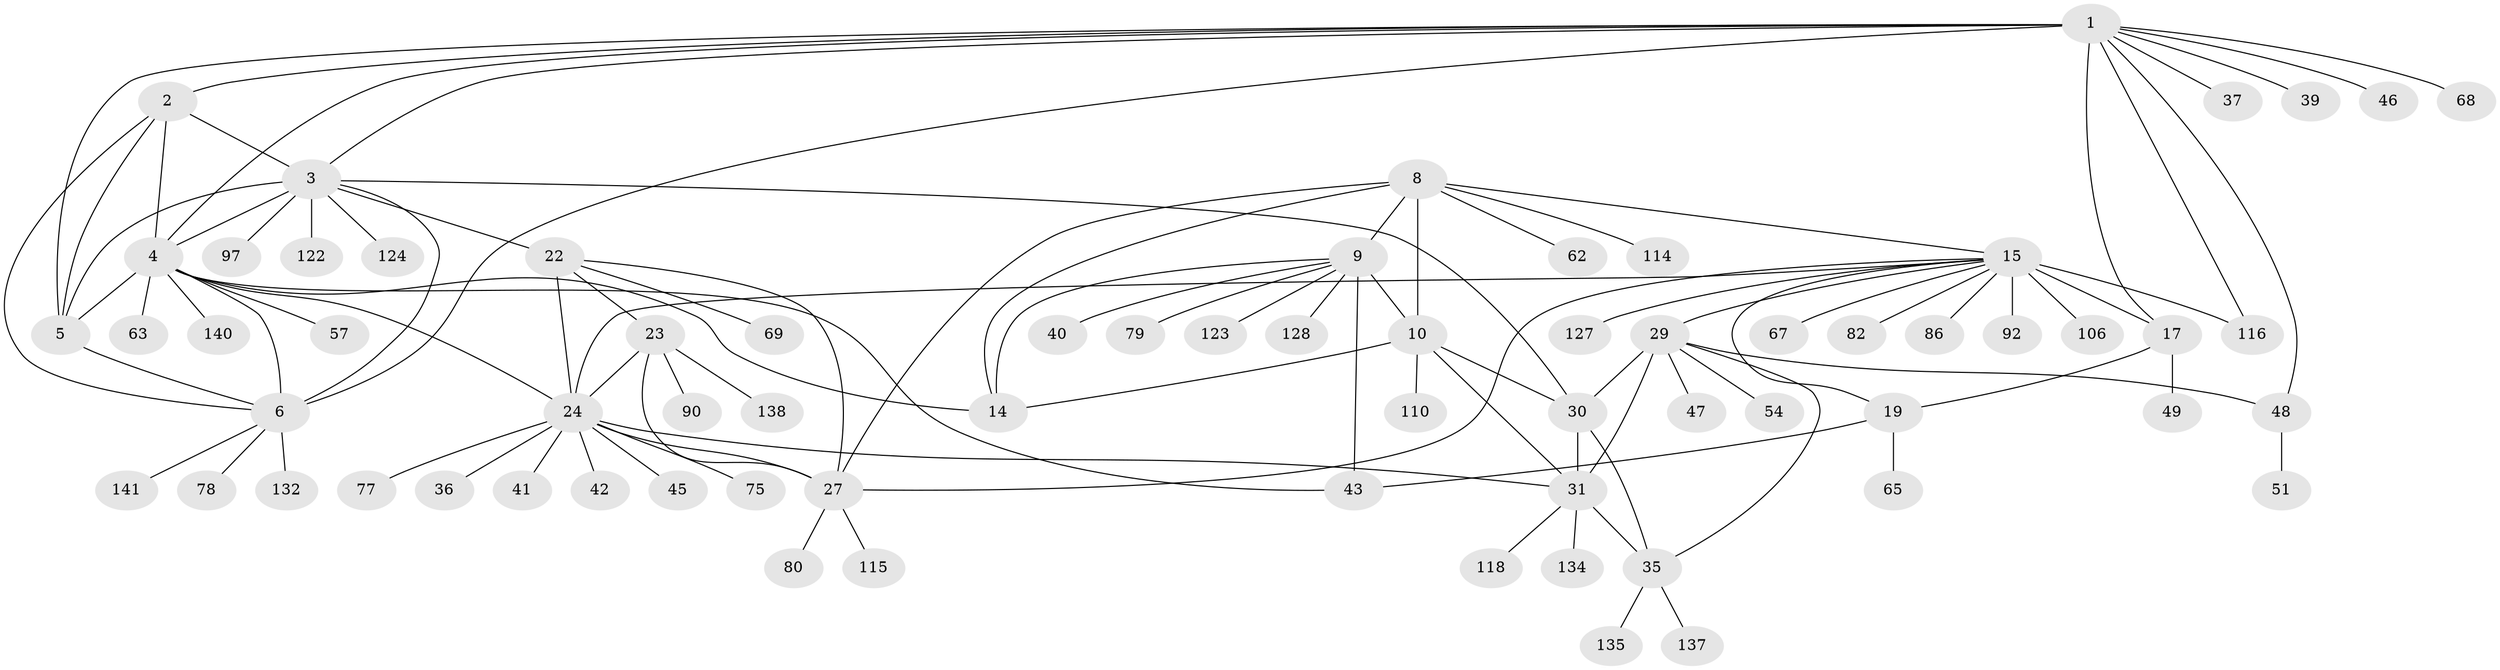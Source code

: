 // original degree distribution, {13: 0.0070921985815602835, 7: 0.03546099290780142, 12: 0.0070921985815602835, 9: 0.0425531914893617, 10: 0.03546099290780142, 8: 0.07092198581560284, 11: 0.028368794326241134, 6: 0.0070921985815602835, 14: 0.014184397163120567, 1: 0.5886524822695035, 2: 0.1347517730496454, 4: 0.0070921985815602835, 5: 0.0070921985815602835, 3: 0.014184397163120567}
// Generated by graph-tools (version 1.1) at 2025/15/03/09/25 04:15:51]
// undirected, 70 vertices, 102 edges
graph export_dot {
graph [start="1"]
  node [color=gray90,style=filled];
  1;
  2 [super="+50"];
  3 [super="+7"];
  4 [super="+71"];
  5 [super="+130"];
  6;
  8;
  9 [super="+11"];
  10 [super="+12+61+76+58"];
  14;
  15 [super="+16"];
  17 [super="+20+101+103+104+111+44"];
  19 [super="+70+96"];
  22 [super="+25"];
  23;
  24 [super="+26+28+60"];
  27;
  29 [super="+32"];
  30 [super="+109+121+33"];
  31 [super="+34+117+131"];
  35;
  36;
  37;
  39;
  40;
  41;
  42 [super="+74"];
  43 [super="+93+64"];
  45 [super="+72"];
  46;
  47;
  48 [super="+89+52+66"];
  49;
  51 [super="+84+129"];
  54 [super="+59"];
  57;
  62;
  63;
  65 [super="+91+88"];
  67;
  68;
  69;
  75;
  77;
  78;
  79;
  80 [super="+83"];
  82;
  86 [super="+133"];
  90;
  92;
  97 [super="+120"];
  106;
  110;
  114;
  115;
  116;
  118;
  122;
  123;
  124;
  127;
  128;
  132;
  134;
  135;
  137;
  138;
  140;
  141;
  1 -- 2;
  1 -- 3 [weight=2];
  1 -- 4;
  1 -- 5;
  1 -- 6;
  1 -- 37;
  1 -- 39;
  1 -- 46;
  1 -- 68;
  1 -- 116;
  1 -- 17;
  1 -- 48;
  2 -- 3 [weight=2];
  2 -- 4;
  2 -- 5;
  2 -- 6;
  3 -- 4 [weight=2];
  3 -- 5 [weight=2];
  3 -- 6 [weight=2];
  3 -- 124;
  3 -- 97;
  3 -- 22;
  3 -- 122;
  3 -- 30;
  4 -- 5;
  4 -- 6;
  4 -- 14;
  4 -- 43;
  4 -- 57;
  4 -- 63;
  4 -- 140;
  4 -- 24;
  5 -- 6;
  6 -- 78;
  6 -- 132;
  6 -- 141;
  8 -- 9 [weight=2];
  8 -- 10 [weight=3];
  8 -- 14;
  8 -- 15;
  8 -- 27;
  8 -- 62;
  8 -- 114;
  9 -- 10 [weight=6];
  9 -- 14 [weight=2];
  9 -- 79;
  9 -- 128;
  9 -- 43;
  9 -- 40;
  9 -- 123;
  10 -- 14 [weight=3];
  10 -- 110;
  10 -- 31 [weight=2];
  10 -- 30;
  15 -- 17 [weight=9];
  15 -- 19 [weight=3];
  15 -- 82;
  15 -- 116;
  15 -- 67;
  15 -- 106;
  15 -- 86;
  15 -- 27;
  15 -- 92;
  15 -- 127;
  15 -- 29;
  15 -- 24;
  17 -- 19 [weight=3];
  17 -- 49;
  19 -- 43;
  19 -- 65;
  22 -- 23 [weight=2];
  22 -- 24 [weight=6];
  22 -- 27 [weight=2];
  22 -- 69;
  23 -- 24 [weight=3];
  23 -- 27;
  23 -- 90;
  23 -- 138;
  24 -- 27 [weight=3];
  24 -- 41;
  24 -- 42;
  24 -- 75;
  24 -- 45;
  24 -- 31;
  24 -- 36;
  24 -- 77;
  27 -- 80;
  27 -- 115;
  29 -- 30 [weight=4];
  29 -- 31 [weight=4];
  29 -- 35 [weight=2];
  29 -- 47;
  29 -- 48;
  29 -- 54;
  30 -- 31 [weight=4];
  30 -- 35 [weight=2];
  31 -- 35 [weight=2];
  31 -- 134;
  31 -- 118;
  35 -- 135;
  35 -- 137;
  48 -- 51;
}
